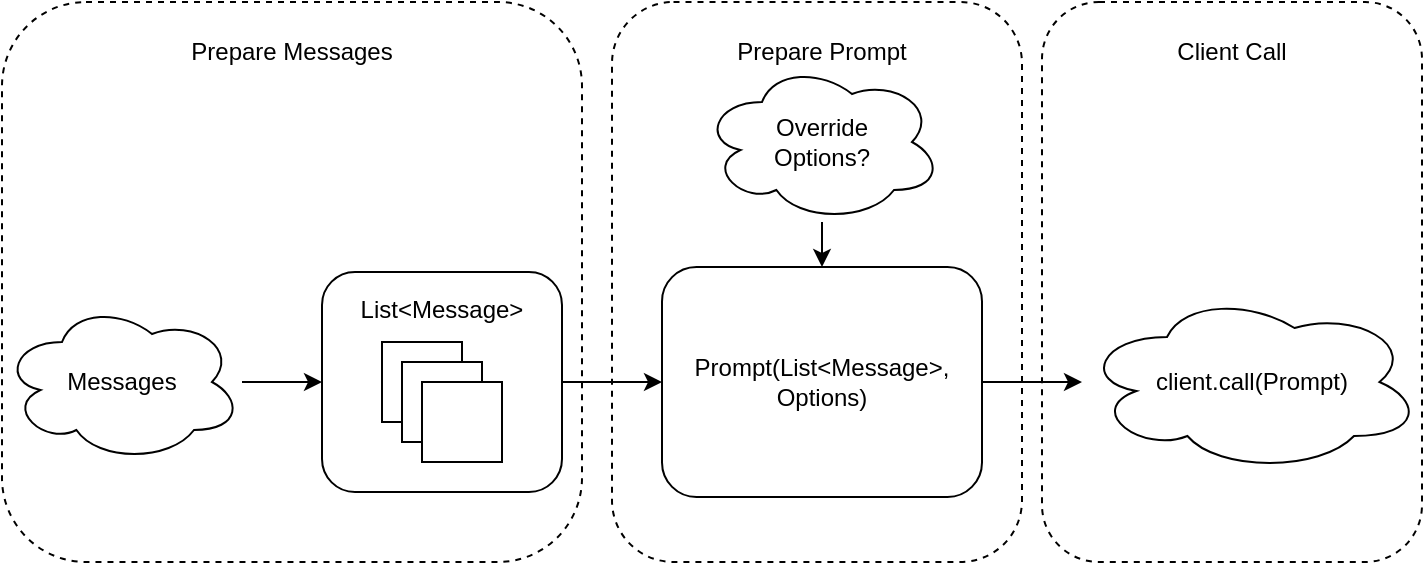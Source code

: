<mxfile version="24.3.1" type="device" pages="4">
  <diagram name="AI Calling Process" id="ig1hT-F4JtiwZjCblK1L">
    <mxGraphModel dx="768" dy="414" grid="1" gridSize="10" guides="1" tooltips="1" connect="1" arrows="1" fold="1" page="1" pageScale="1" pageWidth="850" pageHeight="1100" math="0" shadow="0">
      <root>
        <mxCell id="0" />
        <mxCell id="1" parent="0" />
        <mxCell id="Ua8-VyGowDzTRCsZW6ac-14" value="" style="rounded=1;whiteSpace=wrap;html=1;fillColor=none;dashed=1;" vertex="1" parent="1">
          <mxGeometry x="375" y="110" width="205" height="280" as="geometry" />
        </mxCell>
        <mxCell id="Ua8-VyGowDzTRCsZW6ac-8" value="" style="rounded=1;whiteSpace=wrap;html=1;fillColor=none;dashed=1;" vertex="1" parent="1">
          <mxGeometry x="70" y="110" width="290" height="280" as="geometry" />
        </mxCell>
        <mxCell id="Ua8-VyGowDzTRCsZW6ac-15" style="edgeStyle=orthogonalEdgeStyle;rounded=0;orthogonalLoop=1;jettySize=auto;html=1;" edge="1" parent="1" source="Ua8-VyGowDzTRCsZW6ac-2" target="Ua8-VyGowDzTRCsZW6ac-10">
          <mxGeometry relative="1" as="geometry">
            <mxPoint x="360" y="440" as="targetPoint" />
          </mxGeometry>
        </mxCell>
        <mxCell id="Ua8-VyGowDzTRCsZW6ac-2" value="List&amp;lt;Message&amp;gt;&lt;div&gt;&lt;br&gt;&lt;/div&gt;&lt;div&gt;&lt;br&gt;&lt;/div&gt;&lt;div&gt;&lt;br&gt;&lt;/div&gt;&lt;div&gt;&lt;br&gt;&lt;/div&gt;&lt;div&gt;&lt;br&gt;&lt;/div&gt;" style="rounded=1;whiteSpace=wrap;html=1;" vertex="1" parent="1">
          <mxGeometry x="230" y="245" width="120" height="110" as="geometry" />
        </mxCell>
        <mxCell id="Ua8-VyGowDzTRCsZW6ac-3" value="" style="whiteSpace=wrap;html=1;aspect=fixed;" vertex="1" parent="1">
          <mxGeometry x="260" y="280" width="40" height="40" as="geometry" />
        </mxCell>
        <mxCell id="Ua8-VyGowDzTRCsZW6ac-4" value="" style="whiteSpace=wrap;html=1;aspect=fixed;" vertex="1" parent="1">
          <mxGeometry x="270" y="290" width="40" height="40" as="geometry" />
        </mxCell>
        <mxCell id="Ua8-VyGowDzTRCsZW6ac-5" value="" style="whiteSpace=wrap;html=1;aspect=fixed;" vertex="1" parent="1">
          <mxGeometry x="280" y="300" width="40" height="40" as="geometry" />
        </mxCell>
        <mxCell id="Ua8-VyGowDzTRCsZW6ac-7" style="edgeStyle=orthogonalEdgeStyle;rounded=0;orthogonalLoop=1;jettySize=auto;html=1;" edge="1" parent="1" source="Ua8-VyGowDzTRCsZW6ac-6" target="Ua8-VyGowDzTRCsZW6ac-2">
          <mxGeometry relative="1" as="geometry" />
        </mxCell>
        <mxCell id="Ua8-VyGowDzTRCsZW6ac-6" value="Messages" style="ellipse;shape=cloud;whiteSpace=wrap;html=1;" vertex="1" parent="1">
          <mxGeometry x="70" y="260" width="120" height="80" as="geometry" />
        </mxCell>
        <mxCell id="Ua8-VyGowDzTRCsZW6ac-9" value="Prepare Messages" style="text;html=1;align=center;verticalAlign=middle;whiteSpace=wrap;rounded=0;" vertex="1" parent="1">
          <mxGeometry x="150" y="120" width="130" height="30" as="geometry" />
        </mxCell>
        <mxCell id="Ua8-VyGowDzTRCsZW6ac-10" value="Prompt(List&amp;lt;Message&amp;gt;, Options)" style="rounded=1;whiteSpace=wrap;html=1;" vertex="1" parent="1">
          <mxGeometry x="400" y="242.5" width="160" height="115" as="geometry" />
        </mxCell>
        <mxCell id="Ua8-VyGowDzTRCsZW6ac-16" style="edgeStyle=orthogonalEdgeStyle;rounded=0;orthogonalLoop=1;jettySize=auto;html=1;entryX=0.5;entryY=0;entryDx=0;entryDy=0;" edge="1" parent="1" source="Ua8-VyGowDzTRCsZW6ac-11" target="Ua8-VyGowDzTRCsZW6ac-10">
          <mxGeometry relative="1" as="geometry" />
        </mxCell>
        <mxCell id="Ua8-VyGowDzTRCsZW6ac-11" value="Override&lt;div&gt;Options?&lt;/div&gt;" style="ellipse;shape=cloud;whiteSpace=wrap;html=1;" vertex="1" parent="1">
          <mxGeometry x="420" y="140" width="120" height="80" as="geometry" />
        </mxCell>
        <mxCell id="Ua8-VyGowDzTRCsZW6ac-13" value="Prepare Prompt" style="text;html=1;align=center;verticalAlign=middle;whiteSpace=wrap;rounded=0;" vertex="1" parent="1">
          <mxGeometry x="415" y="120" width="130" height="30" as="geometry" />
        </mxCell>
        <mxCell id="Ua8-VyGowDzTRCsZW6ac-18" value="client.call(Prompt)" style="ellipse;shape=cloud;whiteSpace=wrap;html=1;" vertex="1" parent="1">
          <mxGeometry x="610" y="255" width="170" height="90" as="geometry" />
        </mxCell>
        <mxCell id="Ua8-VyGowDzTRCsZW6ac-19" value="" style="endArrow=classic;html=1;rounded=0;exitX=1;exitY=0.5;exitDx=0;exitDy=0;" edge="1" parent="1" source="Ua8-VyGowDzTRCsZW6ac-10" target="Ua8-VyGowDzTRCsZW6ac-18">
          <mxGeometry width="50" height="50" relative="1" as="geometry">
            <mxPoint x="510" y="350" as="sourcePoint" />
            <mxPoint x="560" y="300" as="targetPoint" />
          </mxGeometry>
        </mxCell>
        <mxCell id="Ua8-VyGowDzTRCsZW6ac-20" value="" style="rounded=1;whiteSpace=wrap;html=1;fillColor=none;dashed=1;" vertex="1" parent="1">
          <mxGeometry x="590" y="110" width="190" height="280" as="geometry" />
        </mxCell>
        <mxCell id="Ua8-VyGowDzTRCsZW6ac-21" value="Client Call" style="text;html=1;align=center;verticalAlign=middle;whiteSpace=wrap;rounded=0;" vertex="1" parent="1">
          <mxGeometry x="620" y="120" width="130" height="30" as="geometry" />
        </mxCell>
      </root>
    </mxGraphModel>
  </diagram>
  <diagram id="1krq8WK6Dl5lm1zJGB7I" name="Embedding Flow">
    <mxGraphModel dx="768" dy="414" grid="1" gridSize="10" guides="1" tooltips="1" connect="1" arrows="1" fold="1" page="1" pageScale="1" pageWidth="850" pageHeight="1100" math="0" shadow="0">
      <root>
        <mxCell id="0" />
        <mxCell id="1" parent="0" />
        <mxCell id="BdYEVOHxfJyD9vUNym7k-10" style="edgeStyle=orthogonalEdgeStyle;rounded=0;orthogonalLoop=1;jettySize=auto;html=1;" edge="1" parent="1" source="BdYEVOHxfJyD9vUNym7k-1" target="BdYEVOHxfJyD9vUNym7k-4">
          <mxGeometry relative="1" as="geometry" />
        </mxCell>
        <mxCell id="BdYEVOHxfJyD9vUNym7k-1" value="" style="rounded=1;whiteSpace=wrap;html=1;" vertex="1" parent="1">
          <mxGeometry x="80" y="240" width="180" height="120" as="geometry" />
        </mxCell>
        <mxCell id="BdYEVOHxfJyD9vUNym7k-2" value="&quot;Man Women&quot;" style="rounded=1;whiteSpace=wrap;html=1;" vertex="1" parent="1">
          <mxGeometry x="100" y="280" width="140" height="70" as="geometry" />
        </mxCell>
        <mxCell id="BdYEVOHxfJyD9vUNym7k-3" value="String" style="text;html=1;align=center;verticalAlign=middle;whiteSpace=wrap;rounded=0;" vertex="1" parent="1">
          <mxGeometry x="140" y="240" width="60" height="30" as="geometry" />
        </mxCell>
        <mxCell id="BdYEVOHxfJyD9vUNym7k-11" style="edgeStyle=orthogonalEdgeStyle;rounded=0;orthogonalLoop=1;jettySize=auto;html=1;" edge="1" parent="1" source="BdYEVOHxfJyD9vUNym7k-4" target="BdYEVOHxfJyD9vUNym7k-7">
          <mxGeometry relative="1" as="geometry" />
        </mxCell>
        <mxCell id="BdYEVOHxfJyD9vUNym7k-4" value="" style="rounded=1;whiteSpace=wrap;html=1;" vertex="1" parent="1">
          <mxGeometry x="300" y="240" width="180" height="120" as="geometry" />
        </mxCell>
        <mxCell id="BdYEVOHxfJyD9vUNym7k-5" value="[1692, 11215]" style="rounded=1;whiteSpace=wrap;html=1;" vertex="1" parent="1">
          <mxGeometry x="320" y="280" width="140" height="70" as="geometry" />
        </mxCell>
        <mxCell id="BdYEVOHxfJyD9vUNym7k-6" value="Tokens" style="text;html=1;align=center;verticalAlign=middle;whiteSpace=wrap;rounded=0;" vertex="1" parent="1">
          <mxGeometry x="360" y="240" width="60" height="30" as="geometry" />
        </mxCell>
        <mxCell id="BdYEVOHxfJyD9vUNym7k-7" value="" style="rounded=1;whiteSpace=wrap;html=1;" vertex="1" parent="1">
          <mxGeometry x="520" y="240" width="180" height="120" as="geometry" />
        </mxCell>
        <mxCell id="BdYEVOHxfJyD9vUNym7k-8" value="[0.6,...,-0.7],&lt;div&gt;[0.7,...,-0.4]&lt;/div&gt;" style="rounded=1;whiteSpace=wrap;html=1;" vertex="1" parent="1">
          <mxGeometry x="540" y="280" width="140" height="70" as="geometry" />
        </mxCell>
        <mxCell id="BdYEVOHxfJyD9vUNym7k-9" value="Embedding" style="text;html=1;align=center;verticalAlign=middle;whiteSpace=wrap;rounded=0;" vertex="1" parent="1">
          <mxGeometry x="580" y="240" width="60" height="30" as="geometry" />
        </mxCell>
      </root>
    </mxGraphModel>
  </diagram>
  <diagram id="CdcNxeIMXsFZKsro_XjF" name="RAG">
    <mxGraphModel dx="637" dy="343" grid="1" gridSize="10" guides="1" tooltips="1" connect="1" arrows="1" fold="1" page="1" pageScale="1" pageWidth="850" pageHeight="1100" math="0" shadow="0">
      <root>
        <mxCell id="0" />
        <mxCell id="1" parent="0" />
        <mxCell id="ScPN9GnEgLFa2NPpfycR-7" value="" style="rounded=1;whiteSpace=wrap;html=1;fillColor=none;dashed=1;" vertex="1" parent="1">
          <mxGeometry x="425" y="180" width="160" height="140" as="geometry" />
        </mxCell>
        <mxCell id="ScPN9GnEgLFa2NPpfycR-1" value="Vector Store" style="rounded=1;whiteSpace=wrap;html=1;" vertex="1" parent="1">
          <mxGeometry x="120" y="240" width="120" height="60" as="geometry" />
        </mxCell>
        <mxCell id="ScPN9GnEgLFa2NPpfycR-11" style="edgeStyle=orthogonalEdgeStyle;rounded=0;orthogonalLoop=1;jettySize=auto;html=1;" edge="1" parent="1" source="ScPN9GnEgLFa2NPpfycR-2" target="ScPN9GnEgLFa2NPpfycR-4">
          <mxGeometry relative="1" as="geometry" />
        </mxCell>
        <mxCell id="ScPN9GnEgLFa2NPpfycR-2" value="User Question&lt;span style=&quot;color: rgba(0, 0, 0, 0); font-family: monospace; font-size: 0px; text-align: start; text-wrap: nowrap;&quot;&gt;%3CmxGraphModel%3E%3Croot%3E%3CmxCell%20id%3D%220%22%2F%3E%3CmxCell%20id%3D%221%22%20parent%3D%220%22%2F%3E%3CmxCell%20id%3D%222%22%20value%3D%22Vector%20Store%22%20style%3D%22rounded%3D1%3BwhiteSpace%3Dwrap%3Bhtml%3D1%3B%22%20vertex%3D%221%22%20parent%3D%221%22%3E%3CmxGeometry%20x%3D%22100%22%20y%3D%22240%22%20width%3D%22120%22%20height%3D%2260%22%20as%3D%22geometry%22%2F%3E%3C%2FmxCell%3E%3C%2Froot%3E%3C%2FmxGraphModel%3E&lt;/span&gt;" style="rounded=1;whiteSpace=wrap;html=1;" vertex="1" parent="1">
          <mxGeometry x="280" y="120" width="120" height="60" as="geometry" />
        </mxCell>
        <mxCell id="ScPN9GnEgLFa2NPpfycR-3" value="Pre-trained Model" style="rounded=1;whiteSpace=wrap;html=1;" vertex="1" parent="1">
          <mxGeometry x="445" y="240" width="120" height="60" as="geometry" />
        </mxCell>
        <mxCell id="ScPN9GnEgLFa2NPpfycR-10" style="edgeStyle=orthogonalEdgeStyle;rounded=0;orthogonalLoop=1;jettySize=auto;html=1;" edge="1" parent="1" source="ScPN9GnEgLFa2NPpfycR-4" target="ScPN9GnEgLFa2NPpfycR-7">
          <mxGeometry relative="1" as="geometry" />
        </mxCell>
        <mxCell id="ScPN9GnEgLFa2NPpfycR-4" value="Prompt" style="ellipse;shape=cloud;whiteSpace=wrap;html=1;" vertex="1" parent="1">
          <mxGeometry x="280" y="210" width="120" height="80" as="geometry" />
        </mxCell>
        <mxCell id="ScPN9GnEgLFa2NPpfycR-9" style="edgeStyle=orthogonalEdgeStyle;rounded=0;orthogonalLoop=1;jettySize=auto;html=1;" edge="1" parent="1" source="ScPN9GnEgLFa2NPpfycR-5" target="ScPN9GnEgLFa2NPpfycR-4">
          <mxGeometry relative="1" as="geometry" />
        </mxCell>
        <mxCell id="ScPN9GnEgLFa2NPpfycR-5" value="" style="rounded=1;whiteSpace=wrap;html=1;fillColor=none;dashed=1;" vertex="1" parent="1">
          <mxGeometry x="100" y="180" width="160" height="140" as="geometry" />
        </mxCell>
        <mxCell id="ScPN9GnEgLFa2NPpfycR-6" value="Retrieval Model" style="text;html=1;align=center;verticalAlign=middle;whiteSpace=wrap;rounded=0;" vertex="1" parent="1">
          <mxGeometry x="130" y="190" width="100" height="30" as="geometry" />
        </mxCell>
        <mxCell id="ScPN9GnEgLFa2NPpfycR-8" value="Generative Model" style="text;html=1;align=center;verticalAlign=middle;whiteSpace=wrap;rounded=0;" vertex="1" parent="1">
          <mxGeometry x="455" y="190" width="100" height="30" as="geometry" />
        </mxCell>
      </root>
    </mxGraphModel>
  </diagram>
  <diagram id="A8jAVmbTXiTfeDjB9CHD" name="Function Calling">
    <mxGraphModel dx="768" dy="414" grid="1" gridSize="10" guides="1" tooltips="1" connect="1" arrows="1" fold="1" page="1" pageScale="1" pageWidth="850" pageHeight="1100" math="0" shadow="0">
      <root>
        <mxCell id="0" />
        <mxCell id="1" parent="0" />
        <mxCell id="_qq_gtrvRniEgpZP6R5T-5" value="" style="rounded=1;whiteSpace=wrap;html=1;fillColor=none;dashed=1;" vertex="1" parent="1">
          <mxGeometry x="70" y="160" width="350" height="240" as="geometry" />
        </mxCell>
        <mxCell id="_qq_gtrvRniEgpZP6R5T-7" style="edgeStyle=orthogonalEdgeStyle;rounded=0;orthogonalLoop=1;jettySize=auto;html=1;" edge="1" parent="1" source="_qq_gtrvRniEgpZP6R5T-1" target="_qq_gtrvRniEgpZP6R5T-2">
          <mxGeometry relative="1" as="geometry" />
        </mxCell>
        <mxCell id="_qq_gtrvRniEgpZP6R5T-1" value="Function Registry" style="rounded=1;whiteSpace=wrap;html=1;" vertex="1" parent="1">
          <mxGeometry x="80" y="220" width="120" height="60" as="geometry" />
        </mxCell>
        <mxCell id="_qq_gtrvRniEgpZP6R5T-9" style="edgeStyle=orthogonalEdgeStyle;rounded=0;orthogonalLoop=1;jettySize=auto;html=1;" edge="1" parent="1" source="_qq_gtrvRniEgpZP6R5T-2" target="_qq_gtrvRniEgpZP6R5T-4">
          <mxGeometry relative="1" as="geometry" />
        </mxCell>
        <mxCell id="_qq_gtrvRniEgpZP6R5T-2" value="Prompt&amp;lt;FunctionMessage&amp;gt;" style="rounded=1;whiteSpace=wrap;html=1;" vertex="1" parent="1">
          <mxGeometry x="240" y="220" width="160" height="60" as="geometry" />
        </mxCell>
        <mxCell id="_qq_gtrvRniEgpZP6R5T-8" style="edgeStyle=orthogonalEdgeStyle;rounded=0;orthogonalLoop=1;jettySize=auto;html=1;" edge="1" parent="1" source="_qq_gtrvRniEgpZP6R5T-3" target="_qq_gtrvRniEgpZP6R5T-2">
          <mxGeometry relative="1" as="geometry" />
        </mxCell>
        <mxCell id="_qq_gtrvRniEgpZP6R5T-3" value="Function Call Option" style="rounded=1;whiteSpace=wrap;html=1;" vertex="1" parent="1">
          <mxGeometry x="255" y="320" width="130" height="60" as="geometry" />
        </mxCell>
        <mxCell id="_qq_gtrvRniEgpZP6R5T-4" value="Open AI" style="rounded=1;whiteSpace=wrap;html=1;" vertex="1" parent="1">
          <mxGeometry x="440" y="220" width="160" height="60" as="geometry" />
        </mxCell>
        <mxCell id="_qq_gtrvRniEgpZP6R5T-6" value="Spring AI" style="text;html=1;align=center;verticalAlign=middle;whiteSpace=wrap;rounded=0;" vertex="1" parent="1">
          <mxGeometry x="210" y="170" width="60" height="30" as="geometry" />
        </mxCell>
      </root>
    </mxGraphModel>
  </diagram>
</mxfile>
